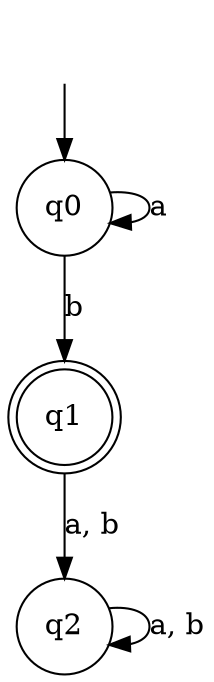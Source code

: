 digraph Automaton {

q1 [shape = doublecircle];

q2 [shape = circle];

_nil [style = invis];

q0 [shape = circle];

_nil -> q0;

q1 -> q2 [label = "a, b"];

q0 -> q0 [label = "a"];

q0 -> q1 [label = "b"];

q2 -> q2 [label = "a, b"];

}
